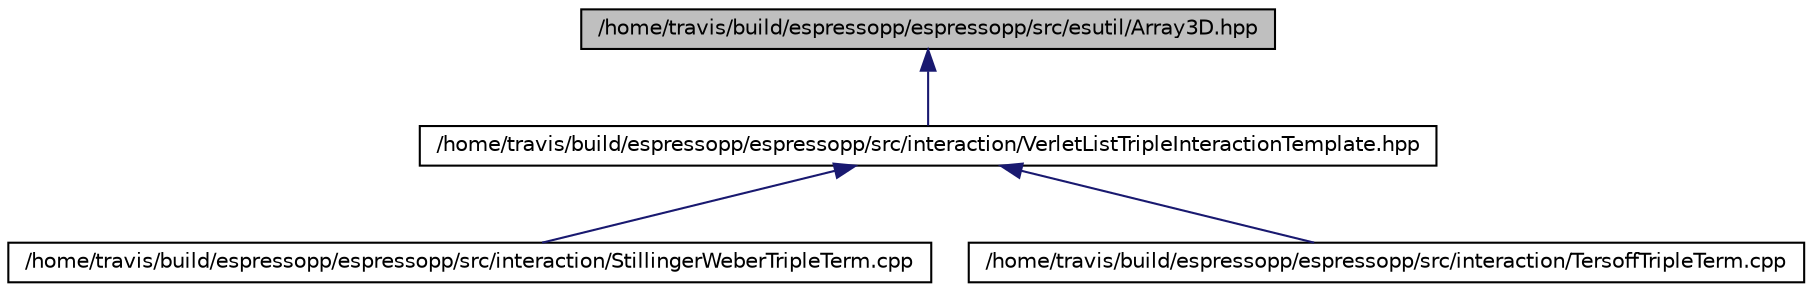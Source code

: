 digraph G
{
  edge [fontname="Helvetica",fontsize="10",labelfontname="Helvetica",labelfontsize="10"];
  node [fontname="Helvetica",fontsize="10",shape=record];
  Node1 [label="/home/travis/build/espressopp/espressopp/src/esutil/Array3D.hpp",height=0.2,width=0.4,color="black", fillcolor="grey75", style="filled" fontcolor="black"];
  Node1 -> Node2 [dir="back",color="midnightblue",fontsize="10",style="solid",fontname="Helvetica"];
  Node2 [label="/home/travis/build/espressopp/espressopp/src/interaction/VerletListTripleInteractionTemplate.hpp",height=0.2,width=0.4,color="black", fillcolor="white", style="filled",URL="$VerletListTripleInteractionTemplate_8hpp.html"];
  Node2 -> Node3 [dir="back",color="midnightblue",fontsize="10",style="solid",fontname="Helvetica"];
  Node3 [label="/home/travis/build/espressopp/espressopp/src/interaction/StillingerWeberTripleTerm.cpp",height=0.2,width=0.4,color="black", fillcolor="white", style="filled",URL="$StillingerWeberTripleTerm_8cpp.html"];
  Node2 -> Node4 [dir="back",color="midnightblue",fontsize="10",style="solid",fontname="Helvetica"];
  Node4 [label="/home/travis/build/espressopp/espressopp/src/interaction/TersoffTripleTerm.cpp",height=0.2,width=0.4,color="black", fillcolor="white", style="filled",URL="$TersoffTripleTerm_8cpp.html"];
}
